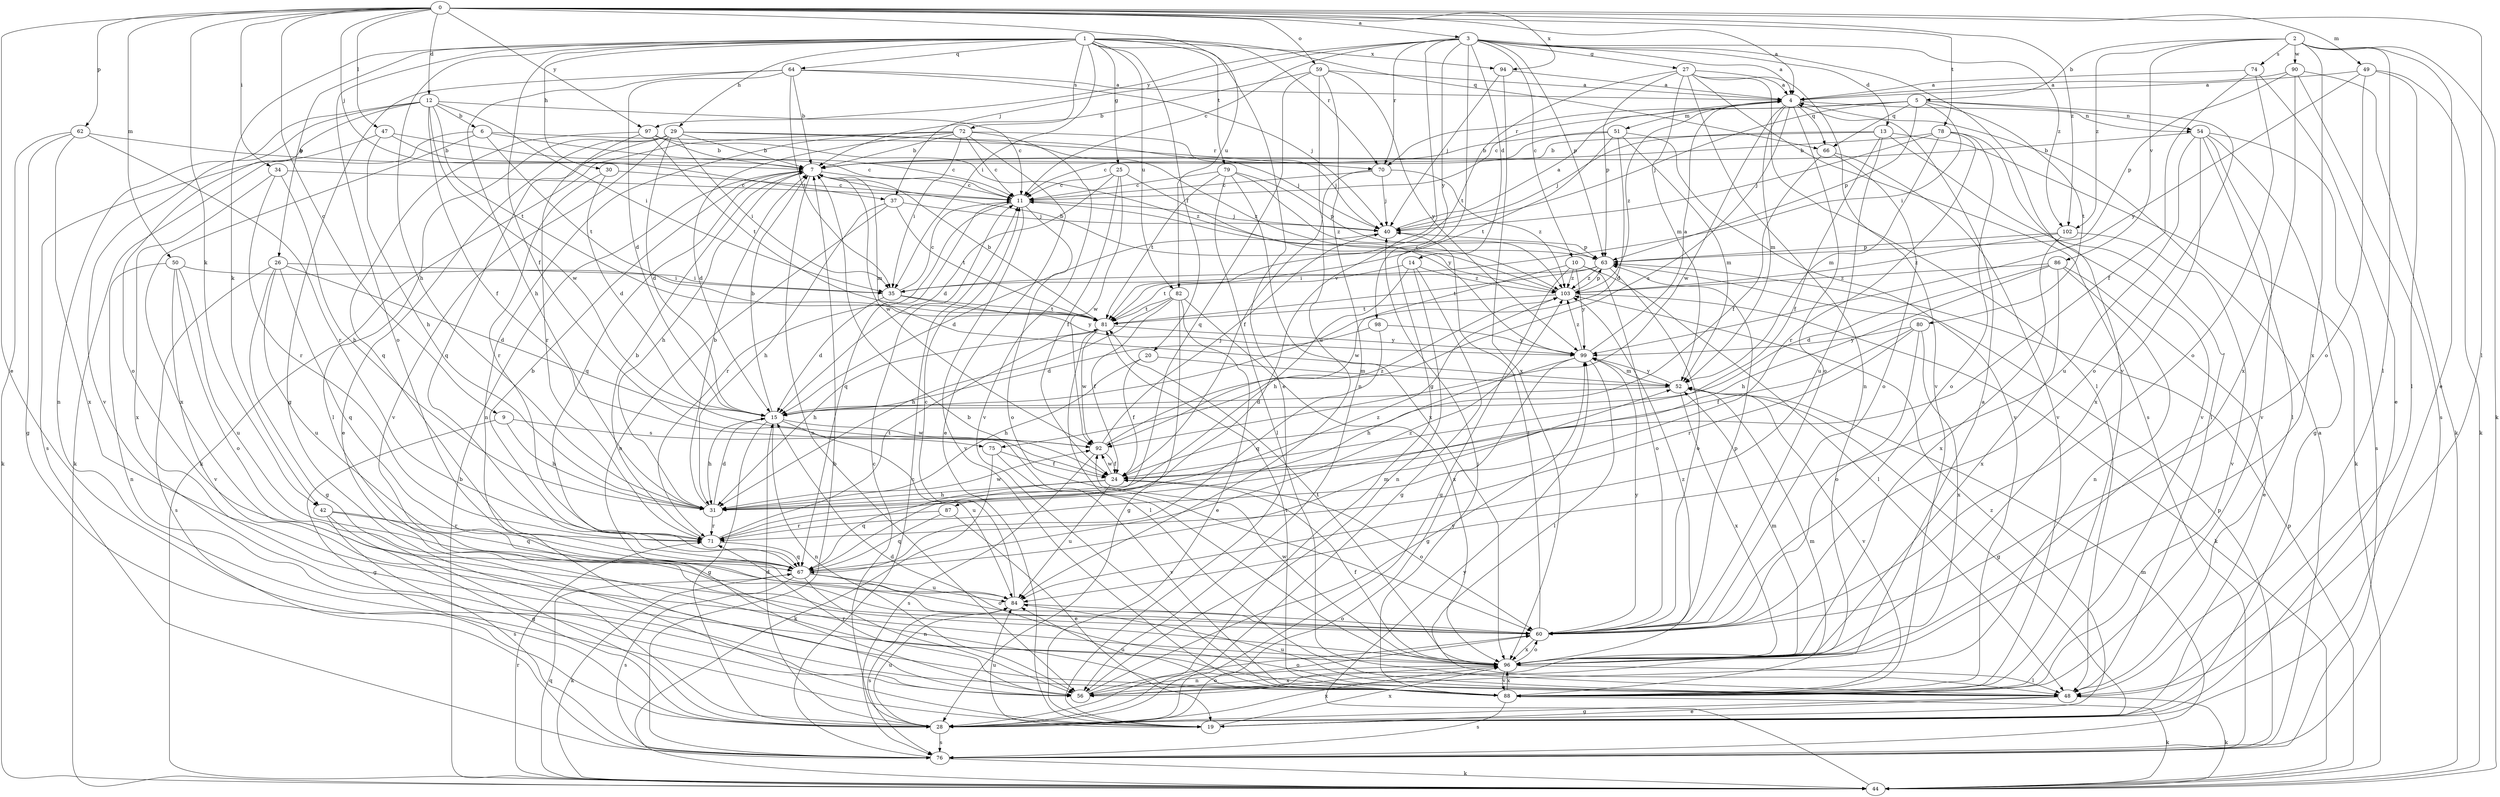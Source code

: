 strict digraph  {
0;
1;
2;
3;
4;
5;
6;
7;
9;
10;
11;
12;
13;
14;
15;
19;
20;
24;
25;
26;
27;
28;
29;
30;
31;
34;
35;
37;
40;
42;
44;
47;
48;
49;
50;
51;
52;
54;
56;
59;
60;
62;
63;
64;
66;
67;
70;
71;
72;
74;
75;
76;
78;
79;
80;
81;
82;
84;
86;
87;
88;
90;
92;
94;
96;
97;
98;
99;
102;
103;
0 -> 3  [label=a];
0 -> 4  [label=a];
0 -> 9  [label=c];
0 -> 12  [label=d];
0 -> 19  [label=e];
0 -> 34  [label=i];
0 -> 37  [label=j];
0 -> 42  [label=k];
0 -> 47  [label=l];
0 -> 48  [label=l];
0 -> 49  [label=m];
0 -> 50  [label=m];
0 -> 59  [label=o];
0 -> 62  [label=p];
0 -> 78  [label=t];
0 -> 82  [label=u];
0 -> 94  [label=x];
0 -> 97  [label=y];
0 -> 102  [label=z];
1 -> 19  [label=e];
1 -> 20  [label=f];
1 -> 24  [label=f];
1 -> 25  [label=g];
1 -> 26  [label=g];
1 -> 29  [label=h];
1 -> 30  [label=h];
1 -> 31  [label=h];
1 -> 35  [label=i];
1 -> 42  [label=k];
1 -> 60  [label=o];
1 -> 64  [label=q];
1 -> 66  [label=q];
1 -> 70  [label=r];
1 -> 72  [label=s];
1 -> 79  [label=t];
1 -> 82  [label=u];
1 -> 94  [label=x];
2 -> 5  [label=b];
2 -> 19  [label=e];
2 -> 44  [label=k];
2 -> 48  [label=l];
2 -> 74  [label=s];
2 -> 86  [label=v];
2 -> 90  [label=w];
2 -> 96  [label=x];
2 -> 102  [label=z];
3 -> 4  [label=a];
3 -> 10  [label=c];
3 -> 11  [label=c];
3 -> 13  [label=d];
3 -> 14  [label=d];
3 -> 27  [label=g];
3 -> 28  [label=g];
3 -> 37  [label=j];
3 -> 63  [label=p];
3 -> 70  [label=r];
3 -> 87  [label=v];
3 -> 88  [label=v];
3 -> 97  [label=y];
3 -> 98  [label=y];
3 -> 102  [label=z];
4 -> 51  [label=m];
4 -> 52  [label=m];
4 -> 54  [label=n];
4 -> 60  [label=o];
4 -> 66  [label=q];
4 -> 75  [label=s];
4 -> 92  [label=w];
4 -> 103  [label=z];
5 -> 11  [label=c];
5 -> 35  [label=i];
5 -> 40  [label=j];
5 -> 54  [label=n];
5 -> 60  [label=o];
5 -> 63  [label=p];
5 -> 66  [label=q];
5 -> 70  [label=r];
5 -> 80  [label=t];
6 -> 11  [label=c];
6 -> 44  [label=k];
6 -> 70  [label=r];
6 -> 81  [label=t];
6 -> 96  [label=x];
7 -> 11  [label=c];
7 -> 31  [label=h];
7 -> 52  [label=m];
7 -> 56  [label=n];
7 -> 67  [label=q];
7 -> 92  [label=w];
9 -> 28  [label=g];
9 -> 31  [label=h];
9 -> 75  [label=s];
10 -> 28  [label=g];
10 -> 48  [label=l];
10 -> 60  [label=o];
10 -> 92  [label=w];
10 -> 99  [label=y];
10 -> 103  [label=z];
11 -> 40  [label=j];
11 -> 60  [label=o];
11 -> 67  [label=q];
11 -> 71  [label=r];
11 -> 88  [label=v];
12 -> 6  [label=b];
12 -> 11  [label=c];
12 -> 24  [label=f];
12 -> 35  [label=i];
12 -> 56  [label=n];
12 -> 60  [label=o];
12 -> 81  [label=t];
12 -> 88  [label=v];
12 -> 92  [label=w];
13 -> 7  [label=b];
13 -> 24  [label=f];
13 -> 40  [label=j];
13 -> 44  [label=k];
13 -> 48  [label=l];
13 -> 84  [label=u];
14 -> 28  [label=g];
14 -> 31  [label=h];
14 -> 56  [label=n];
14 -> 81  [label=t];
14 -> 103  [label=z];
15 -> 7  [label=b];
15 -> 28  [label=g];
15 -> 31  [label=h];
15 -> 56  [label=n];
15 -> 84  [label=u];
15 -> 92  [label=w];
19 -> 84  [label=u];
19 -> 96  [label=x];
20 -> 24  [label=f];
20 -> 31  [label=h];
20 -> 52  [label=m];
24 -> 31  [label=h];
24 -> 60  [label=o];
24 -> 67  [label=q];
24 -> 84  [label=u];
24 -> 92  [label=w];
25 -> 11  [label=c];
25 -> 15  [label=d];
25 -> 24  [label=f];
25 -> 92  [label=w];
25 -> 99  [label=y];
26 -> 15  [label=d];
26 -> 28  [label=g];
26 -> 35  [label=i];
26 -> 67  [label=q];
26 -> 76  [label=s];
26 -> 84  [label=u];
27 -> 4  [label=a];
27 -> 48  [label=l];
27 -> 52  [label=m];
27 -> 56  [label=n];
27 -> 63  [label=p];
27 -> 76  [label=s];
27 -> 81  [label=t];
27 -> 88  [label=v];
28 -> 11  [label=c];
28 -> 15  [label=d];
28 -> 60  [label=o];
28 -> 76  [label=s];
28 -> 84  [label=u];
28 -> 96  [label=x];
28 -> 103  [label=z];
29 -> 7  [label=b];
29 -> 15  [label=d];
29 -> 19  [label=e];
29 -> 35  [label=i];
29 -> 40  [label=j];
29 -> 48  [label=l];
29 -> 67  [label=q];
29 -> 88  [label=v];
29 -> 103  [label=z];
30 -> 11  [label=c];
30 -> 15  [label=d];
30 -> 71  [label=r];
31 -> 7  [label=b];
31 -> 15  [label=d];
31 -> 71  [label=r];
31 -> 92  [label=w];
34 -> 11  [label=c];
34 -> 31  [label=h];
34 -> 71  [label=r];
34 -> 96  [label=x];
35 -> 11  [label=c];
35 -> 15  [label=d];
35 -> 81  [label=t];
35 -> 99  [label=y];
37 -> 31  [label=h];
37 -> 40  [label=j];
37 -> 56  [label=n];
37 -> 81  [label=t];
40 -> 4  [label=a];
40 -> 15  [label=d];
40 -> 63  [label=p];
42 -> 28  [label=g];
42 -> 67  [label=q];
42 -> 71  [label=r];
42 -> 76  [label=s];
44 -> 7  [label=b];
44 -> 63  [label=p];
44 -> 67  [label=q];
44 -> 71  [label=r];
44 -> 99  [label=y];
47 -> 7  [label=b];
47 -> 11  [label=c];
47 -> 31  [label=h];
47 -> 76  [label=s];
48 -> 15  [label=d];
48 -> 19  [label=e];
48 -> 28  [label=g];
48 -> 44  [label=k];
48 -> 84  [label=u];
49 -> 4  [label=a];
49 -> 44  [label=k];
49 -> 48  [label=l];
49 -> 60  [label=o];
49 -> 99  [label=y];
50 -> 35  [label=i];
50 -> 56  [label=n];
50 -> 60  [label=o];
50 -> 84  [label=u];
50 -> 88  [label=v];
51 -> 7  [label=b];
51 -> 11  [label=c];
51 -> 15  [label=d];
51 -> 52  [label=m];
51 -> 81  [label=t];
51 -> 88  [label=v];
52 -> 15  [label=d];
52 -> 28  [label=g];
52 -> 88  [label=v];
52 -> 96  [label=x];
52 -> 99  [label=y];
54 -> 7  [label=b];
54 -> 28  [label=g];
54 -> 48  [label=l];
54 -> 76  [label=s];
54 -> 84  [label=u];
54 -> 88  [label=v];
54 -> 96  [label=x];
56 -> 4  [label=a];
56 -> 60  [label=o];
56 -> 71  [label=r];
56 -> 96  [label=x];
56 -> 99  [label=y];
59 -> 4  [label=a];
59 -> 7  [label=b];
59 -> 56  [label=n];
59 -> 67  [label=q];
59 -> 84  [label=u];
59 -> 99  [label=y];
60 -> 40  [label=j];
60 -> 63  [label=p];
60 -> 96  [label=x];
60 -> 99  [label=y];
62 -> 7  [label=b];
62 -> 28  [label=g];
62 -> 44  [label=k];
62 -> 71  [label=r];
62 -> 96  [label=x];
63 -> 7  [label=b];
63 -> 35  [label=i];
63 -> 60  [label=o];
63 -> 81  [label=t];
63 -> 103  [label=z];
64 -> 4  [label=a];
64 -> 7  [label=b];
64 -> 15  [label=d];
64 -> 28  [label=g];
64 -> 31  [label=h];
64 -> 35  [label=i];
64 -> 40  [label=j];
66 -> 24  [label=f];
66 -> 60  [label=o];
66 -> 88  [label=v];
67 -> 7  [label=b];
67 -> 44  [label=k];
67 -> 52  [label=m];
67 -> 56  [label=n];
67 -> 60  [label=o];
67 -> 76  [label=s];
67 -> 84  [label=u];
67 -> 103  [label=z];
70 -> 11  [label=c];
70 -> 24  [label=f];
70 -> 40  [label=j];
70 -> 103  [label=z];
71 -> 7  [label=b];
71 -> 67  [label=q];
71 -> 81  [label=t];
71 -> 103  [label=z];
72 -> 7  [label=b];
72 -> 11  [label=c];
72 -> 15  [label=d];
72 -> 19  [label=e];
72 -> 35  [label=i];
72 -> 40  [label=j];
72 -> 44  [label=k];
72 -> 56  [label=n];
72 -> 88  [label=v];
74 -> 4  [label=a];
74 -> 19  [label=e];
74 -> 24  [label=f];
74 -> 60  [label=o];
75 -> 24  [label=f];
75 -> 44  [label=k];
75 -> 88  [label=v];
76 -> 4  [label=a];
76 -> 7  [label=b];
76 -> 11  [label=c];
76 -> 44  [label=k];
76 -> 52  [label=m];
76 -> 63  [label=p];
78 -> 7  [label=b];
78 -> 40  [label=j];
78 -> 52  [label=m];
78 -> 60  [label=o];
78 -> 71  [label=r];
78 -> 88  [label=v];
79 -> 11  [label=c];
79 -> 48  [label=l];
79 -> 63  [label=p];
79 -> 81  [label=t];
79 -> 96  [label=x];
79 -> 103  [label=z];
80 -> 24  [label=f];
80 -> 60  [label=o];
80 -> 71  [label=r];
80 -> 96  [label=x];
80 -> 99  [label=y];
81 -> 7  [label=b];
81 -> 31  [label=h];
81 -> 48  [label=l];
81 -> 92  [label=w];
81 -> 99  [label=y];
82 -> 19  [label=e];
82 -> 24  [label=f];
82 -> 28  [label=g];
82 -> 31  [label=h];
82 -> 81  [label=t];
82 -> 96  [label=x];
84 -> 11  [label=c];
84 -> 60  [label=o];
84 -> 76  [label=s];
86 -> 15  [label=d];
86 -> 19  [label=e];
86 -> 31  [label=h];
86 -> 56  [label=n];
86 -> 96  [label=x];
86 -> 103  [label=z];
87 -> 19  [label=e];
87 -> 67  [label=q];
87 -> 71  [label=r];
88 -> 40  [label=j];
88 -> 44  [label=k];
88 -> 52  [label=m];
88 -> 76  [label=s];
88 -> 81  [label=t];
88 -> 84  [label=u];
88 -> 96  [label=x];
90 -> 4  [label=a];
90 -> 44  [label=k];
90 -> 63  [label=p];
90 -> 76  [label=s];
90 -> 96  [label=x];
92 -> 24  [label=f];
92 -> 40  [label=j];
92 -> 76  [label=s];
92 -> 103  [label=z];
94 -> 4  [label=a];
94 -> 40  [label=j];
94 -> 96  [label=x];
96 -> 7  [label=b];
96 -> 24  [label=f];
96 -> 48  [label=l];
96 -> 52  [label=m];
96 -> 56  [label=n];
96 -> 60  [label=o];
96 -> 81  [label=t];
96 -> 88  [label=v];
96 -> 92  [label=w];
96 -> 103  [label=z];
97 -> 7  [label=b];
97 -> 67  [label=q];
97 -> 71  [label=r];
97 -> 81  [label=t];
97 -> 103  [label=z];
98 -> 15  [label=d];
98 -> 67  [label=q];
98 -> 99  [label=y];
99 -> 4  [label=a];
99 -> 28  [label=g];
99 -> 31  [label=h];
99 -> 48  [label=l];
99 -> 52  [label=m];
99 -> 103  [label=z];
102 -> 63  [label=p];
102 -> 88  [label=v];
102 -> 96  [label=x];
102 -> 103  [label=z];
103 -> 11  [label=c];
103 -> 44  [label=k];
103 -> 63  [label=p];
103 -> 81  [label=t];
}
